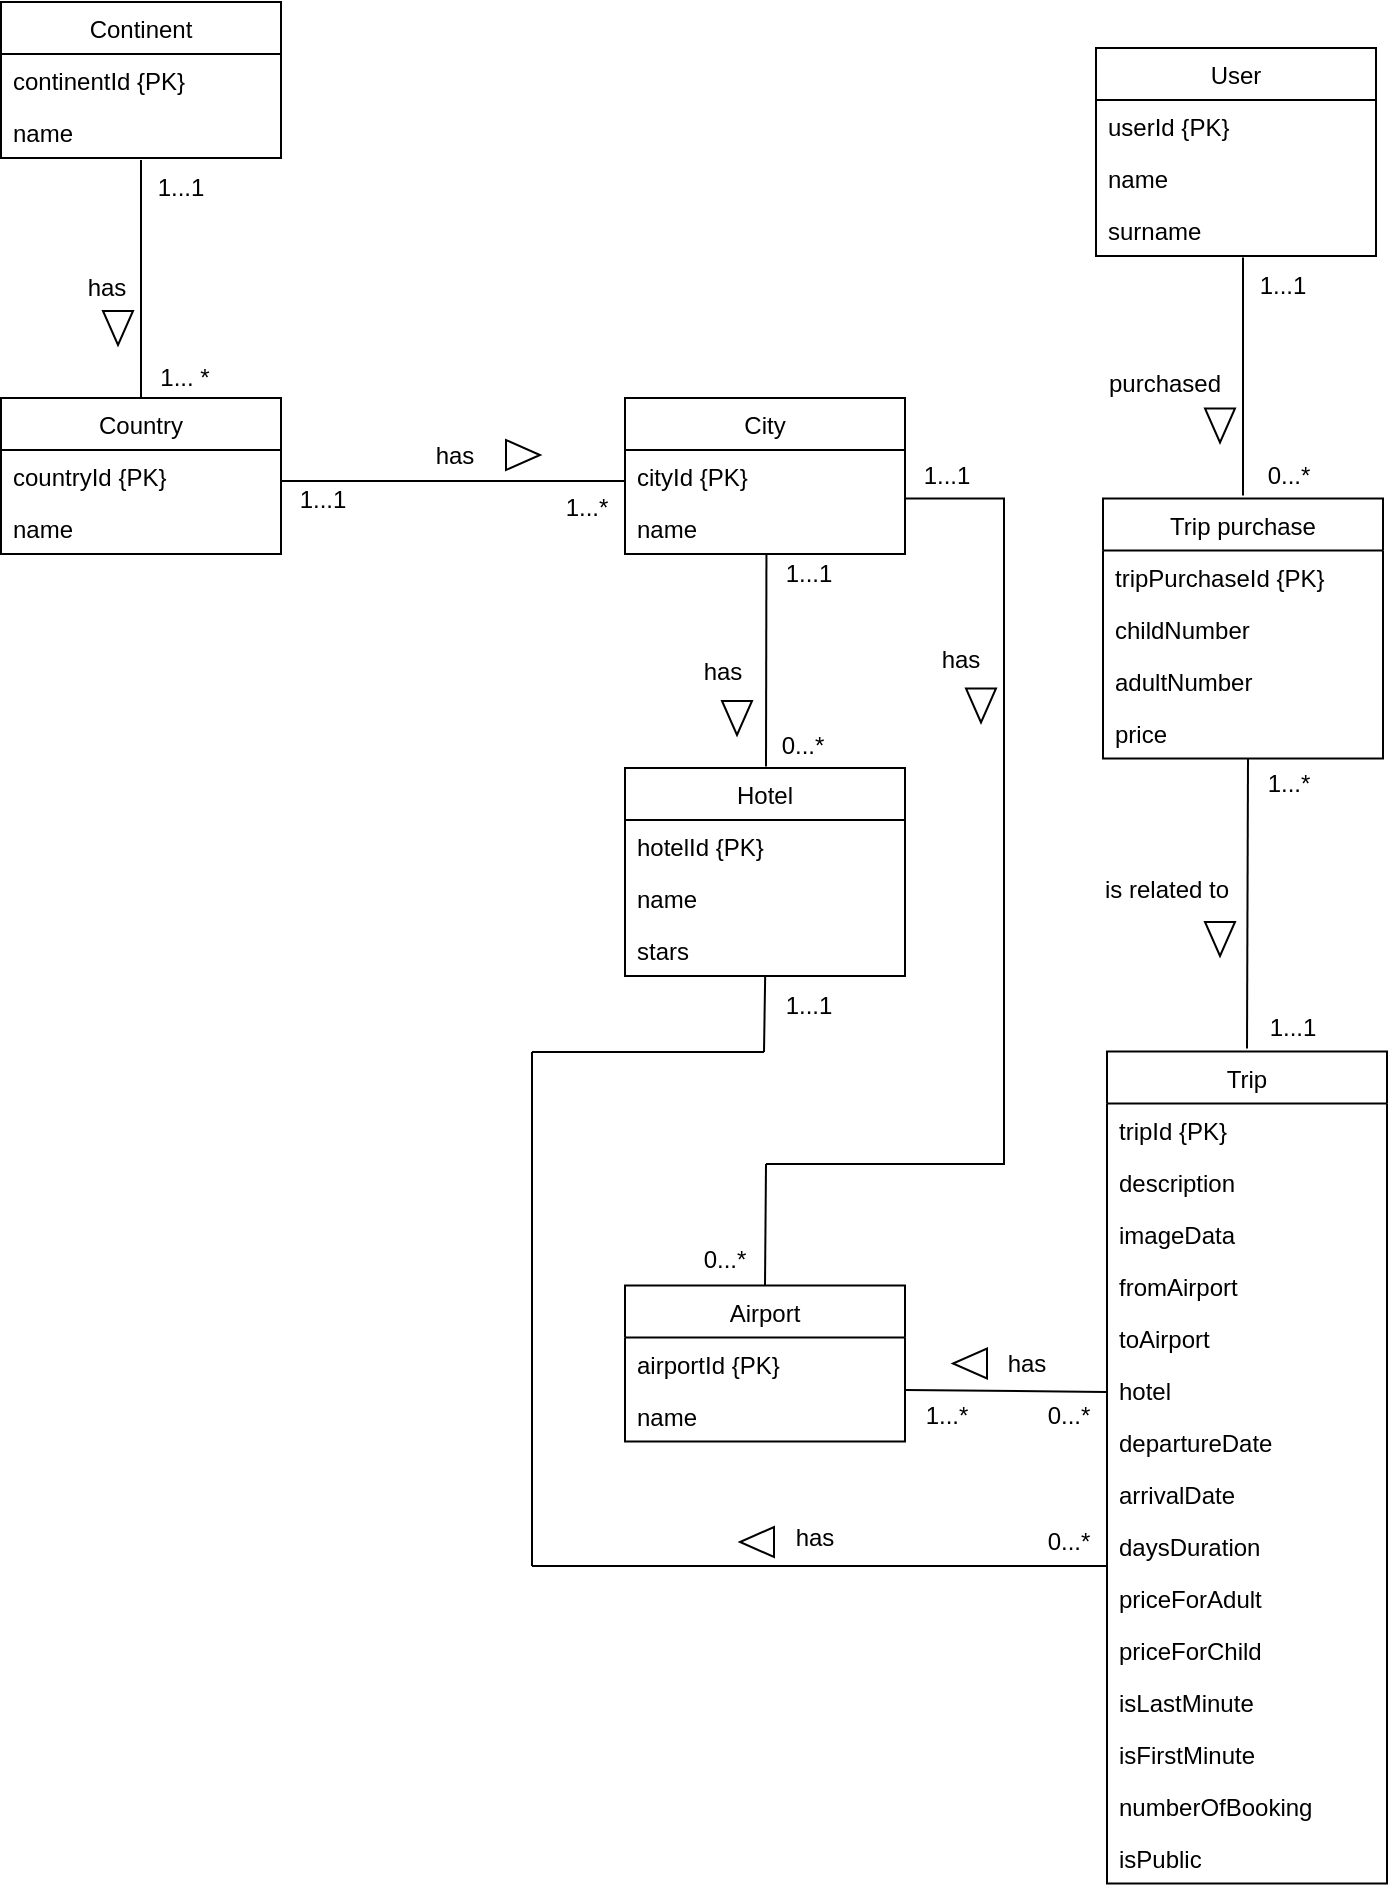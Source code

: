 <mxfile version="22.1.21" type="device">
  <diagram id="voFzMVgwOlCPSZddXBeR" name="Page-1">
    <mxGraphModel dx="1434" dy="754" grid="0" gridSize="10" guides="1" tooltips="1" connect="1" arrows="1" fold="1" page="1" pageScale="1" pageWidth="827" pageHeight="1169" math="0" shadow="0">
      <root>
        <mxCell id="0" />
        <mxCell id="1" parent="0" />
        <mxCell id="T1cV6wa7lcxZvdlWrsby-8" value="Continent" style="swimlane;fontStyle=0;childLayout=stackLayout;horizontal=1;startSize=26;fillColor=none;horizontalStack=0;resizeParent=1;resizeParentMax=0;resizeLast=0;collapsible=1;marginBottom=0;" parent="1" vertex="1">
          <mxGeometry x="58.5" y="112" width="140" height="78" as="geometry" />
        </mxCell>
        <mxCell id="T1cV6wa7lcxZvdlWrsby-10" value="continentId {PK}" style="text;strokeColor=none;fillColor=none;align=left;verticalAlign=top;spacingLeft=4;spacingRight=4;overflow=hidden;rotatable=0;points=[[0,0.5],[1,0.5]];portConstraint=eastwest;" parent="T1cV6wa7lcxZvdlWrsby-8" vertex="1">
          <mxGeometry y="26" width="140" height="26" as="geometry" />
        </mxCell>
        <mxCell id="T1cV6wa7lcxZvdlWrsby-11" value="name" style="text;strokeColor=none;fillColor=none;align=left;verticalAlign=top;spacingLeft=4;spacingRight=4;overflow=hidden;rotatable=0;points=[[0,0.5],[1,0.5]];portConstraint=eastwest;" parent="T1cV6wa7lcxZvdlWrsby-8" vertex="1">
          <mxGeometry y="52" width="140" height="26" as="geometry" />
        </mxCell>
        <mxCell id="T1cV6wa7lcxZvdlWrsby-15" value="User" style="swimlane;fontStyle=0;childLayout=stackLayout;horizontal=1;startSize=26;fillColor=none;horizontalStack=0;resizeParent=1;resizeParentMax=0;resizeLast=0;collapsible=1;marginBottom=0;" parent="1" vertex="1">
          <mxGeometry x="606" y="135" width="140" height="104" as="geometry" />
        </mxCell>
        <mxCell id="T1cV6wa7lcxZvdlWrsby-16" value="userId {PK}" style="text;strokeColor=none;fillColor=none;align=left;verticalAlign=top;spacingLeft=4;spacingRight=4;overflow=hidden;rotatable=0;points=[[0,0.5],[1,0.5]];portConstraint=eastwest;" parent="T1cV6wa7lcxZvdlWrsby-15" vertex="1">
          <mxGeometry y="26" width="140" height="26" as="geometry" />
        </mxCell>
        <mxCell id="T1cV6wa7lcxZvdlWrsby-17" value="name" style="text;strokeColor=none;fillColor=none;align=left;verticalAlign=top;spacingLeft=4;spacingRight=4;overflow=hidden;rotatable=0;points=[[0,0.5],[1,0.5]];portConstraint=eastwest;" parent="T1cV6wa7lcxZvdlWrsby-15" vertex="1">
          <mxGeometry y="52" width="140" height="26" as="geometry" />
        </mxCell>
        <mxCell id="T1cV6wa7lcxZvdlWrsby-18" value="surname" style="text;strokeColor=none;fillColor=none;align=left;verticalAlign=top;spacingLeft=4;spacingRight=4;overflow=hidden;rotatable=0;points=[[0,0.5],[1,0.5]];portConstraint=eastwest;" parent="T1cV6wa7lcxZvdlWrsby-15" vertex="1">
          <mxGeometry y="78" width="140" height="26" as="geometry" />
        </mxCell>
        <mxCell id="T1cV6wa7lcxZvdlWrsby-30" value="Country" style="swimlane;fontStyle=0;childLayout=stackLayout;horizontal=1;startSize=26;fillColor=none;horizontalStack=0;resizeParent=1;resizeParentMax=0;resizeLast=0;collapsible=1;marginBottom=0;" parent="1" vertex="1">
          <mxGeometry x="58.5" y="310" width="140" height="78" as="geometry" />
        </mxCell>
        <mxCell id="T1cV6wa7lcxZvdlWrsby-31" value="countryId {PK}" style="text;strokeColor=none;fillColor=none;align=left;verticalAlign=top;spacingLeft=4;spacingRight=4;overflow=hidden;rotatable=0;points=[[0,0.5],[1,0.5]];portConstraint=eastwest;" parent="T1cV6wa7lcxZvdlWrsby-30" vertex="1">
          <mxGeometry y="26" width="140" height="26" as="geometry" />
        </mxCell>
        <mxCell id="T1cV6wa7lcxZvdlWrsby-32" value="name" style="text;strokeColor=none;fillColor=none;align=left;verticalAlign=top;spacingLeft=4;spacingRight=4;overflow=hidden;rotatable=0;points=[[0,0.5],[1,0.5]];portConstraint=eastwest;" parent="T1cV6wa7lcxZvdlWrsby-30" vertex="1">
          <mxGeometry y="52" width="140" height="26" as="geometry" />
        </mxCell>
        <mxCell id="T1cV6wa7lcxZvdlWrsby-34" value="" style="endArrow=none;html=1;rounded=0;entryX=0.5;entryY=0;entryDx=0;entryDy=0;exitX=0.5;exitY=1.038;exitDx=0;exitDy=0;exitPerimeter=0;" parent="1" target="T1cV6wa7lcxZvdlWrsby-30" edge="1">
          <mxGeometry relative="1" as="geometry">
            <mxPoint x="128.5" y="190.988" as="sourcePoint" />
            <mxPoint x="580" y="370" as="targetPoint" />
          </mxGeometry>
        </mxCell>
        <mxCell id="T1cV6wa7lcxZvdlWrsby-41" value="" style="html=1;shadow=0;dashed=0;align=center;verticalAlign=middle;shape=mxgraph.arrows2.arrow;dy=0.6;dx=40;notch=0;rotation=90;" parent="1" vertex="1">
          <mxGeometry x="108.5" y="267.5" width="17" height="15" as="geometry" />
        </mxCell>
        <mxCell id="T1cV6wa7lcxZvdlWrsby-44" value="has" style="text;html=1;align=center;verticalAlign=middle;resizable=0;points=[];;autosize=1;" parent="1" vertex="1">
          <mxGeometry x="91" y="241.5" width="39" height="26" as="geometry" />
        </mxCell>
        <mxCell id="T1cV6wa7lcxZvdlWrsby-45" value="1... *" style="text;html=1;align=center;verticalAlign=middle;resizable=0;points=[];;autosize=1;" parent="1" vertex="1">
          <mxGeometry x="129" y="287" width="42" height="26" as="geometry" />
        </mxCell>
        <mxCell id="T1cV6wa7lcxZvdlWrsby-46" value="1...1" style="text;html=1;align=center;verticalAlign=middle;resizable=0;points=[];;autosize=1;" parent="1" vertex="1">
          <mxGeometry x="127" y="192" width="41" height="26" as="geometry" />
        </mxCell>
        <mxCell id="T1cV6wa7lcxZvdlWrsby-67" value="City" style="swimlane;fontStyle=0;childLayout=stackLayout;horizontal=1;startSize=26;fillColor=none;horizontalStack=0;resizeParent=1;resizeParentMax=0;resizeLast=0;collapsible=1;marginBottom=0;" parent="1" vertex="1">
          <mxGeometry x="370.5" y="310" width="140" height="78" as="geometry" />
        </mxCell>
        <mxCell id="T1cV6wa7lcxZvdlWrsby-68" value="cityId {PK}" style="text;strokeColor=none;fillColor=none;align=left;verticalAlign=top;spacingLeft=4;spacingRight=4;overflow=hidden;rotatable=0;points=[[0,0.5],[1,0.5]];portConstraint=eastwest;" parent="T1cV6wa7lcxZvdlWrsby-67" vertex="1">
          <mxGeometry y="26" width="140" height="26" as="geometry" />
        </mxCell>
        <mxCell id="T1cV6wa7lcxZvdlWrsby-69" value="name" style="text;strokeColor=none;fillColor=none;align=left;verticalAlign=top;spacingLeft=4;spacingRight=4;overflow=hidden;rotatable=0;points=[[0,0.5],[1,0.5]];portConstraint=eastwest;" parent="T1cV6wa7lcxZvdlWrsby-67" vertex="1">
          <mxGeometry y="52" width="140" height="26" as="geometry" />
        </mxCell>
        <mxCell id="T1cV6wa7lcxZvdlWrsby-71" value="" style="endArrow=none;html=1;rounded=0;entryX=0;entryY=0.5;entryDx=0;entryDy=0;exitX=1;exitY=0.5;exitDx=0;exitDy=0;" parent="1" edge="1">
          <mxGeometry relative="1" as="geometry">
            <mxPoint x="198.5" y="351.5" as="sourcePoint" />
            <mxPoint x="370.5" y="351.5" as="targetPoint" />
          </mxGeometry>
        </mxCell>
        <mxCell id="T1cV6wa7lcxZvdlWrsby-72" value="has" style="text;html=1;align=center;verticalAlign=middle;resizable=0;points=[];;autosize=1;" parent="1" vertex="1">
          <mxGeometry x="265" y="325.5" width="39" height="26" as="geometry" />
        </mxCell>
        <mxCell id="T1cV6wa7lcxZvdlWrsby-73" value="1...1" style="text;html=1;align=center;verticalAlign=middle;resizable=0;points=[];;autosize=1;" parent="1" vertex="1">
          <mxGeometry x="198.5" y="348" width="41" height="26" as="geometry" />
        </mxCell>
        <mxCell id="T1cV6wa7lcxZvdlWrsby-75" value="1...*" style="text;html=1;align=center;verticalAlign=middle;resizable=0;points=[];;autosize=1;" parent="1" vertex="1">
          <mxGeometry x="331" y="351.5" width="39" height="26" as="geometry" />
        </mxCell>
        <mxCell id="T1cV6wa7lcxZvdlWrsby-78" value="Hotel" style="swimlane;fontStyle=0;childLayout=stackLayout;horizontal=1;startSize=26;fillColor=none;horizontalStack=0;resizeParent=1;resizeParentMax=0;resizeLast=0;collapsible=1;marginBottom=0;" parent="1" vertex="1">
          <mxGeometry x="370.5" y="495" width="140" height="104" as="geometry" />
        </mxCell>
        <mxCell id="T1cV6wa7lcxZvdlWrsby-79" value="hotelId {PK}" style="text;strokeColor=none;fillColor=none;align=left;verticalAlign=top;spacingLeft=4;spacingRight=4;overflow=hidden;rotatable=0;points=[[0,0.5],[1,0.5]];portConstraint=eastwest;" parent="T1cV6wa7lcxZvdlWrsby-78" vertex="1">
          <mxGeometry y="26" width="140" height="26" as="geometry" />
        </mxCell>
        <mxCell id="T1cV6wa7lcxZvdlWrsby-80" value="name" style="text;strokeColor=none;fillColor=none;align=left;verticalAlign=top;spacingLeft=4;spacingRight=4;overflow=hidden;rotatable=0;points=[[0,0.5],[1,0.5]];portConstraint=eastwest;" parent="T1cV6wa7lcxZvdlWrsby-78" vertex="1">
          <mxGeometry y="52" width="140" height="26" as="geometry" />
        </mxCell>
        <mxCell id="T1cV6wa7lcxZvdlWrsby-81" value="stars" style="text;strokeColor=none;fillColor=none;align=left;verticalAlign=top;spacingLeft=4;spacingRight=4;overflow=hidden;rotatable=0;points=[[0,0.5],[1,0.5]];portConstraint=eastwest;" parent="T1cV6wa7lcxZvdlWrsby-78" vertex="1">
          <mxGeometry y="78" width="140" height="26" as="geometry" />
        </mxCell>
        <mxCell id="T1cV6wa7lcxZvdlWrsby-83" value="" style="endArrow=none;html=1;rounded=0;entryX=0.5;entryY=0;entryDx=0;entryDy=0;exitX=0.498;exitY=0.992;exitDx=0;exitDy=0;exitPerimeter=0;" parent="1" edge="1">
          <mxGeometry relative="1" as="geometry">
            <mxPoint x="441.22" y="388.002" as="sourcePoint" />
            <mxPoint x="441" y="494.21" as="targetPoint" />
          </mxGeometry>
        </mxCell>
        <mxCell id="T1cV6wa7lcxZvdlWrsby-84" value="has" style="text;html=1;align=center;verticalAlign=middle;resizable=0;points=[];;autosize=1;" parent="1" vertex="1">
          <mxGeometry x="399" y="433.71" width="39" height="26" as="geometry" />
        </mxCell>
        <mxCell id="T1cV6wa7lcxZvdlWrsby-88" value="1...1" style="text;html=1;align=center;verticalAlign=middle;resizable=0;points=[];;autosize=1;" parent="1" vertex="1">
          <mxGeometry x="441.5" y="385.21" width="41" height="26" as="geometry" />
        </mxCell>
        <mxCell id="T1cV6wa7lcxZvdlWrsby-89" value="0...*" style="text;html=1;align=center;verticalAlign=middle;resizable=0;points=[];;autosize=1;" parent="1" vertex="1">
          <mxGeometry x="439" y="471.21" width="39" height="26" as="geometry" />
        </mxCell>
        <mxCell id="T1cV6wa7lcxZvdlWrsby-131" value="Airport" style="swimlane;fontStyle=0;childLayout=stackLayout;horizontal=1;startSize=26;fillColor=none;horizontalStack=0;resizeParent=1;resizeParentMax=0;resizeLast=0;collapsible=1;marginBottom=0;" parent="1" vertex="1">
          <mxGeometry x="370.5" y="753.75" width="140" height="78" as="geometry" />
        </mxCell>
        <mxCell id="T1cV6wa7lcxZvdlWrsby-132" value="airportId {PK}" style="text;strokeColor=none;fillColor=none;align=left;verticalAlign=top;spacingLeft=4;spacingRight=4;overflow=hidden;rotatable=0;points=[[0,0.5],[1,0.5]];portConstraint=eastwest;" parent="T1cV6wa7lcxZvdlWrsby-131" vertex="1">
          <mxGeometry y="26" width="140" height="26" as="geometry" />
        </mxCell>
        <mxCell id="T1cV6wa7lcxZvdlWrsby-133" value="name" style="text;strokeColor=none;fillColor=none;align=left;verticalAlign=top;spacingLeft=4;spacingRight=4;overflow=hidden;rotatable=0;points=[[0,0.5],[1,0.5]];portConstraint=eastwest;" parent="T1cV6wa7lcxZvdlWrsby-131" vertex="1">
          <mxGeometry y="52" width="140" height="26" as="geometry" />
        </mxCell>
        <mxCell id="dFoveFlkhWk-UOPTvJZA-4" value="" style="html=1;shadow=0;dashed=0;align=center;verticalAlign=middle;shape=mxgraph.arrows2.arrow;dy=0.6;dx=40;notch=0;" parent="1" vertex="1">
          <mxGeometry x="311" y="331" width="17" height="15" as="geometry" />
        </mxCell>
        <mxCell id="dFoveFlkhWk-UOPTvJZA-5" value="" style="html=1;shadow=0;dashed=0;align=center;verticalAlign=middle;shape=mxgraph.arrows2.arrow;dy=0.6;dx=40;notch=0;rotation=90;" parent="1" vertex="1">
          <mxGeometry x="418" y="462.5" width="17" height="15" as="geometry" />
        </mxCell>
        <mxCell id="dFoveFlkhWk-UOPTvJZA-18" value="" style="endArrow=none;html=1;rounded=0;entryX=0.5;entryY=0;entryDx=0;entryDy=0;exitX=0.5;exitY=1.038;exitDx=0;exitDy=0;exitPerimeter=0;" parent="1" edge="1">
          <mxGeometry relative="1" as="geometry">
            <mxPoint x="679.5" y="239.748" as="sourcePoint" />
            <mxPoint x="679.5" y="358.76" as="targetPoint" />
          </mxGeometry>
        </mxCell>
        <mxCell id="dFoveFlkhWk-UOPTvJZA-19" value="" style="html=1;shadow=0;dashed=0;align=center;verticalAlign=middle;shape=mxgraph.arrows2.arrow;dy=0.6;dx=40;notch=0;rotation=90;" parent="1" vertex="1">
          <mxGeometry x="659.5" y="316.26" width="17" height="15" as="geometry" />
        </mxCell>
        <mxCell id="dFoveFlkhWk-UOPTvJZA-20" value="purchased" style="text;html=1;align=center;verticalAlign=middle;resizable=0;points=[];;autosize=1;" parent="1" vertex="1">
          <mxGeometry x="601" y="290.26" width="77" height="26" as="geometry" />
        </mxCell>
        <mxCell id="dFoveFlkhWk-UOPTvJZA-21" value="0...*" style="text;html=1;align=center;verticalAlign=middle;resizable=0;points=[];;autosize=1;" parent="1" vertex="1">
          <mxGeometry x="682" y="335.76" width="39" height="26" as="geometry" />
        </mxCell>
        <mxCell id="dFoveFlkhWk-UOPTvJZA-22" value="1...1" style="text;html=1;align=center;verticalAlign=middle;resizable=0;points=[];;autosize=1;" parent="1" vertex="1">
          <mxGeometry x="678" y="240.76" width="41" height="26" as="geometry" />
        </mxCell>
        <mxCell id="dFoveFlkhWk-UOPTvJZA-23" value="Trip purchase" style="swimlane;fontStyle=0;childLayout=stackLayout;horizontal=1;startSize=26;fillColor=none;horizontalStack=0;resizeParent=1;resizeParentMax=0;resizeLast=0;collapsible=1;marginBottom=0;" parent="1" vertex="1">
          <mxGeometry x="609.5" y="360.25" width="140" height="130" as="geometry" />
        </mxCell>
        <mxCell id="dFoveFlkhWk-UOPTvJZA-24" value="tripPurchaseId {PK}" style="text;strokeColor=none;fillColor=none;align=left;verticalAlign=top;spacingLeft=4;spacingRight=4;overflow=hidden;rotatable=0;points=[[0,0.5],[1,0.5]];portConstraint=eastwest;" parent="dFoveFlkhWk-UOPTvJZA-23" vertex="1">
          <mxGeometry y="26" width="140" height="26" as="geometry" />
        </mxCell>
        <mxCell id="dFoveFlkhWk-UOPTvJZA-25" value="childNumber" style="text;strokeColor=none;fillColor=none;align=left;verticalAlign=top;spacingLeft=4;spacingRight=4;overflow=hidden;rotatable=0;points=[[0,0.5],[1,0.5]];portConstraint=eastwest;" parent="dFoveFlkhWk-UOPTvJZA-23" vertex="1">
          <mxGeometry y="52" width="140" height="26" as="geometry" />
        </mxCell>
        <mxCell id="dFoveFlkhWk-UOPTvJZA-26" value="adultNumber" style="text;strokeColor=none;fillColor=none;align=left;verticalAlign=top;spacingLeft=4;spacingRight=4;overflow=hidden;rotatable=0;points=[[0,0.5],[1,0.5]];portConstraint=eastwest;" parent="dFoveFlkhWk-UOPTvJZA-23" vertex="1">
          <mxGeometry y="78" width="140" height="26" as="geometry" />
        </mxCell>
        <mxCell id="dFoveFlkhWk-UOPTvJZA-28" value="price" style="text;strokeColor=none;fillColor=none;align=left;verticalAlign=top;spacingLeft=4;spacingRight=4;overflow=hidden;rotatable=0;points=[[0,0.5],[1,0.5]];portConstraint=eastwest;" parent="dFoveFlkhWk-UOPTvJZA-23" vertex="1">
          <mxGeometry y="104" width="140" height="26" as="geometry" />
        </mxCell>
        <mxCell id="dFoveFlkhWk-UOPTvJZA-29" value="" style="endArrow=none;html=1;rounded=0;entryX=0.5;entryY=0;entryDx=0;entryDy=0;" parent="1" edge="1">
          <mxGeometry relative="1" as="geometry">
            <mxPoint x="682" y="490" as="sourcePoint" />
            <mxPoint x="681.5" y="635.26" as="targetPoint" />
          </mxGeometry>
        </mxCell>
        <mxCell id="dFoveFlkhWk-UOPTvJZA-30" value="" style="html=1;shadow=0;dashed=0;align=center;verticalAlign=middle;shape=mxgraph.arrows2.arrow;dy=0.6;dx=40;notch=0;rotation=90;" parent="1" vertex="1">
          <mxGeometry x="659.5" y="573" width="17" height="15" as="geometry" />
        </mxCell>
        <mxCell id="dFoveFlkhWk-UOPTvJZA-31" value="is related to" style="text;html=1;align=center;verticalAlign=middle;resizable=0;points=[];;autosize=1;" parent="1" vertex="1">
          <mxGeometry x="600" y="543" width="82" height="26" as="geometry" />
        </mxCell>
        <mxCell id="dFoveFlkhWk-UOPTvJZA-32" value="1...1" style="text;html=1;align=center;verticalAlign=middle;resizable=0;points=[];;autosize=1;" parent="1" vertex="1">
          <mxGeometry x="683" y="612.26" width="41" height="26" as="geometry" />
        </mxCell>
        <mxCell id="dFoveFlkhWk-UOPTvJZA-33" value="1...*" style="text;html=1;align=center;verticalAlign=middle;resizable=0;points=[];;autosize=1;" parent="1" vertex="1">
          <mxGeometry x="682" y="490.25" width="39" height="26" as="geometry" />
        </mxCell>
        <mxCell id="dFoveFlkhWk-UOPTvJZA-34" value="Trip" style="swimlane;fontStyle=0;childLayout=stackLayout;horizontal=1;startSize=26;fillColor=none;horizontalStack=0;resizeParent=1;resizeParentMax=0;resizeLast=0;collapsible=1;marginBottom=0;" parent="1" vertex="1">
          <mxGeometry x="611.5" y="636.75" width="140" height="416" as="geometry" />
        </mxCell>
        <mxCell id="dFoveFlkhWk-UOPTvJZA-35" value="tripId {PK}" style="text;strokeColor=none;fillColor=none;align=left;verticalAlign=top;spacingLeft=4;spacingRight=4;overflow=hidden;rotatable=0;points=[[0,0.5],[1,0.5]];portConstraint=eastwest;" parent="dFoveFlkhWk-UOPTvJZA-34" vertex="1">
          <mxGeometry y="26" width="140" height="26" as="geometry" />
        </mxCell>
        <mxCell id="Mg6ZvmJwkHKzIjie8zum-4" value="description" style="text;strokeColor=none;fillColor=none;align=left;verticalAlign=top;spacingLeft=4;spacingRight=4;overflow=hidden;rotatable=0;points=[[0,0.5],[1,0.5]];portConstraint=eastwest;" parent="dFoveFlkhWk-UOPTvJZA-34" vertex="1">
          <mxGeometry y="52" width="140" height="26" as="geometry" />
        </mxCell>
        <mxCell id="dFoveFlkhWk-UOPTvJZA-36" value="imageData" style="text;strokeColor=none;fillColor=none;align=left;verticalAlign=top;spacingLeft=4;spacingRight=4;overflow=hidden;rotatable=0;points=[[0,0.5],[1,0.5]];portConstraint=eastwest;" parent="dFoveFlkhWk-UOPTvJZA-34" vertex="1">
          <mxGeometry y="78" width="140" height="26" as="geometry" />
        </mxCell>
        <mxCell id="Mg6ZvmJwkHKzIjie8zum-3" value="fromAirport" style="text;strokeColor=none;fillColor=none;align=left;verticalAlign=top;spacingLeft=4;spacingRight=4;overflow=hidden;rotatable=0;points=[[0,0.5],[1,0.5]];portConstraint=eastwest;" parent="dFoveFlkhWk-UOPTvJZA-34" vertex="1">
          <mxGeometry y="104" width="140" height="26" as="geometry" />
        </mxCell>
        <mxCell id="dFoveFlkhWk-UOPTvJZA-37" value="toAirport" style="text;strokeColor=none;fillColor=none;align=left;verticalAlign=top;spacingLeft=4;spacingRight=4;overflow=hidden;rotatable=0;points=[[0,0.5],[1,0.5]];portConstraint=eastwest;" parent="dFoveFlkhWk-UOPTvJZA-34" vertex="1">
          <mxGeometry y="130" width="140" height="26" as="geometry" />
        </mxCell>
        <mxCell id="dFoveFlkhWk-UOPTvJZA-38" value="hotel" style="text;strokeColor=none;fillColor=none;align=left;verticalAlign=top;spacingLeft=4;spacingRight=4;overflow=hidden;rotatable=0;points=[[0,0.5],[1,0.5]];portConstraint=eastwest;" parent="dFoveFlkhWk-UOPTvJZA-34" vertex="1">
          <mxGeometry y="156" width="140" height="26" as="geometry" />
        </mxCell>
        <mxCell id="dFoveFlkhWk-UOPTvJZA-39" value="departureDate" style="text;strokeColor=none;fillColor=none;align=left;verticalAlign=top;spacingLeft=4;spacingRight=4;overflow=hidden;rotatable=0;points=[[0,0.5],[1,0.5]];portConstraint=eastwest;" parent="dFoveFlkhWk-UOPTvJZA-34" vertex="1">
          <mxGeometry y="182" width="140" height="26" as="geometry" />
        </mxCell>
        <mxCell id="dFoveFlkhWk-UOPTvJZA-40" value="arrivalDate" style="text;strokeColor=none;fillColor=none;align=left;verticalAlign=top;spacingLeft=4;spacingRight=4;overflow=hidden;rotatable=0;points=[[0,0.5],[1,0.5]];portConstraint=eastwest;" parent="dFoveFlkhWk-UOPTvJZA-34" vertex="1">
          <mxGeometry y="208" width="140" height="26" as="geometry" />
        </mxCell>
        <mxCell id="dFoveFlkhWk-UOPTvJZA-41" value="daysDuration" style="text;strokeColor=none;fillColor=none;align=left;verticalAlign=top;spacingLeft=4;spacingRight=4;overflow=hidden;rotatable=0;points=[[0,0.5],[1,0.5]];portConstraint=eastwest;" parent="dFoveFlkhWk-UOPTvJZA-34" vertex="1">
          <mxGeometry y="234" width="140" height="26" as="geometry" />
        </mxCell>
        <mxCell id="dFoveFlkhWk-UOPTvJZA-42" value="priceForAdult" style="text;strokeColor=none;fillColor=none;align=left;verticalAlign=top;spacingLeft=4;spacingRight=4;overflow=hidden;rotatable=0;points=[[0,0.5],[1,0.5]];portConstraint=eastwest;" parent="dFoveFlkhWk-UOPTvJZA-34" vertex="1">
          <mxGeometry y="260" width="140" height="26" as="geometry" />
        </mxCell>
        <mxCell id="dFoveFlkhWk-UOPTvJZA-43" value="priceForChild" style="text;strokeColor=none;fillColor=none;align=left;verticalAlign=top;spacingLeft=4;spacingRight=4;overflow=hidden;rotatable=0;points=[[0,0.5],[1,0.5]];portConstraint=eastwest;" parent="dFoveFlkhWk-UOPTvJZA-34" vertex="1">
          <mxGeometry y="286" width="140" height="26" as="geometry" />
        </mxCell>
        <mxCell id="dFoveFlkhWk-UOPTvJZA-44" value="isLastMinute" style="text;strokeColor=none;fillColor=none;align=left;verticalAlign=top;spacingLeft=4;spacingRight=4;overflow=hidden;rotatable=0;points=[[0,0.5],[1,0.5]];portConstraint=eastwest;" parent="dFoveFlkhWk-UOPTvJZA-34" vertex="1">
          <mxGeometry y="312" width="140" height="26" as="geometry" />
        </mxCell>
        <mxCell id="sUR8qwE6dFAIdVELX2ea-1" value="isFirstMinute" style="text;strokeColor=none;fillColor=none;align=left;verticalAlign=top;spacingLeft=4;spacingRight=4;overflow=hidden;rotatable=0;points=[[0,0.5],[1,0.5]];portConstraint=eastwest;" vertex="1" parent="dFoveFlkhWk-UOPTvJZA-34">
          <mxGeometry y="338" width="140" height="26" as="geometry" />
        </mxCell>
        <mxCell id="Mg6ZvmJwkHKzIjie8zum-5" value="numberOfBooking" style="text;strokeColor=none;fillColor=none;align=left;verticalAlign=top;spacingLeft=4;spacingRight=4;overflow=hidden;rotatable=0;points=[[0,0.5],[1,0.5]];portConstraint=eastwest;" parent="dFoveFlkhWk-UOPTvJZA-34" vertex="1">
          <mxGeometry y="364" width="140" height="26" as="geometry" />
        </mxCell>
        <mxCell id="dFoveFlkhWk-UOPTvJZA-45" value="isPublic" style="text;strokeColor=none;fillColor=none;align=left;verticalAlign=top;spacingLeft=4;spacingRight=4;overflow=hidden;rotatable=0;points=[[0,0.5],[1,0.5]];portConstraint=eastwest;" parent="dFoveFlkhWk-UOPTvJZA-34" vertex="1">
          <mxGeometry y="390" width="140" height="26" as="geometry" />
        </mxCell>
        <mxCell id="dFoveFlkhWk-UOPTvJZA-49" value="" style="endArrow=none;html=1;rounded=0;exitX=1;exitY=0.5;exitDx=0;exitDy=0;" parent="1" edge="1">
          <mxGeometry relative="1" as="geometry">
            <mxPoint x="510.5" y="360.25" as="sourcePoint" />
            <mxPoint x="560.5" y="360.25" as="targetPoint" />
          </mxGeometry>
        </mxCell>
        <mxCell id="dFoveFlkhWk-UOPTvJZA-51" value="" style="endArrow=none;html=1;rounded=0;" parent="1" edge="1">
          <mxGeometry width="50" height="50" relative="1" as="geometry">
            <mxPoint x="560" y="693" as="sourcePoint" />
            <mxPoint x="560" y="360" as="targetPoint" />
          </mxGeometry>
        </mxCell>
        <mxCell id="dFoveFlkhWk-UOPTvJZA-52" value="" style="endArrow=none;html=1;rounded=0;" parent="1" edge="1">
          <mxGeometry relative="1" as="geometry">
            <mxPoint x="441" y="693" as="sourcePoint" />
            <mxPoint x="560.5" y="693" as="targetPoint" />
          </mxGeometry>
        </mxCell>
        <mxCell id="dFoveFlkhWk-UOPTvJZA-53" value="" style="html=1;shadow=0;dashed=0;align=center;verticalAlign=middle;shape=mxgraph.arrows2.arrow;dy=0.6;dx=40;notch=0;rotation=90;" parent="1" vertex="1">
          <mxGeometry x="540" y="456.21" width="17" height="15" as="geometry" />
        </mxCell>
        <mxCell id="dFoveFlkhWk-UOPTvJZA-54" value="has" style="text;html=1;align=center;verticalAlign=middle;resizable=0;points=[];;autosize=1;" parent="1" vertex="1">
          <mxGeometry x="518" y="428" width="39" height="26" as="geometry" />
        </mxCell>
        <mxCell id="dFoveFlkhWk-UOPTvJZA-55" value="1...1" style="text;html=1;align=center;verticalAlign=middle;resizable=0;points=[];;autosize=1;" parent="1" vertex="1">
          <mxGeometry x="510.5" y="336" width="41" height="26" as="geometry" />
        </mxCell>
        <mxCell id="dFoveFlkhWk-UOPTvJZA-56" value="0...*" style="text;html=1;align=center;verticalAlign=middle;resizable=0;points=[];;autosize=1;" parent="1" vertex="1">
          <mxGeometry x="400" y="727.75" width="39" height="26" as="geometry" />
        </mxCell>
        <mxCell id="dFoveFlkhWk-UOPTvJZA-57" value="" style="endArrow=none;html=1;rounded=0;entryX=0.5;entryY=0;entryDx=0;entryDy=0;" parent="1" target="T1cV6wa7lcxZvdlWrsby-131" edge="1">
          <mxGeometry relative="1" as="geometry">
            <mxPoint x="441" y="693" as="sourcePoint" />
            <mxPoint x="428" y="732" as="targetPoint" />
          </mxGeometry>
        </mxCell>
        <mxCell id="dFoveFlkhWk-UOPTvJZA-58" value="" style="endArrow=none;html=1;rounded=0;" parent="1" edge="1">
          <mxGeometry relative="1" as="geometry">
            <mxPoint x="440.58" y="599" as="sourcePoint" />
            <mxPoint x="440" y="637" as="targetPoint" />
          </mxGeometry>
        </mxCell>
        <mxCell id="dFoveFlkhWk-UOPTvJZA-59" value="" style="endArrow=none;html=1;rounded=0;" parent="1" edge="1">
          <mxGeometry relative="1" as="geometry">
            <mxPoint x="324" y="637" as="sourcePoint" />
            <mxPoint x="440" y="637" as="targetPoint" />
          </mxGeometry>
        </mxCell>
        <mxCell id="dFoveFlkhWk-UOPTvJZA-60" value="" style="endArrow=none;html=1;rounded=0;" parent="1" edge="1">
          <mxGeometry width="50" height="50" relative="1" as="geometry">
            <mxPoint x="324" y="894" as="sourcePoint" />
            <mxPoint x="324" y="637" as="targetPoint" />
          </mxGeometry>
        </mxCell>
        <mxCell id="dFoveFlkhWk-UOPTvJZA-61" value="" style="endArrow=none;html=1;rounded=0;" parent="1" edge="1">
          <mxGeometry relative="1" as="geometry">
            <mxPoint x="324" y="894" as="sourcePoint" />
            <mxPoint x="611" y="894" as="targetPoint" />
          </mxGeometry>
        </mxCell>
        <mxCell id="dFoveFlkhWk-UOPTvJZA-62" value="" style="endArrow=none;html=1;rounded=0;entryX=0.987;entryY=0.048;entryDx=0;entryDy=0;entryPerimeter=0;" parent="1" target="dFoveFlkhWk-UOPTvJZA-65" edge="1">
          <mxGeometry relative="1" as="geometry">
            <mxPoint x="510.5" y="806" as="sourcePoint" />
            <mxPoint x="630" y="806" as="targetPoint" />
          </mxGeometry>
        </mxCell>
        <mxCell id="dFoveFlkhWk-UOPTvJZA-63" value="1...1" style="text;html=1;align=center;verticalAlign=middle;resizable=0;points=[];;autosize=1;" parent="1" vertex="1">
          <mxGeometry x="441.5" y="601" width="41" height="26" as="geometry" />
        </mxCell>
        <mxCell id="dFoveFlkhWk-UOPTvJZA-64" value="0...*" style="text;html=1;align=center;verticalAlign=middle;resizable=0;points=[];;autosize=1;" parent="1" vertex="1">
          <mxGeometry x="572.5" y="869" width="39" height="26" as="geometry" />
        </mxCell>
        <mxCell id="dFoveFlkhWk-UOPTvJZA-65" value="0...*" style="text;html=1;align=center;verticalAlign=middle;resizable=0;points=[];;autosize=1;" parent="1" vertex="1">
          <mxGeometry x="572.5" y="805.75" width="39" height="26" as="geometry" />
        </mxCell>
        <mxCell id="dFoveFlkhWk-UOPTvJZA-66" value="1...*" style="text;html=1;align=center;verticalAlign=middle;resizable=0;points=[];;autosize=1;" parent="1" vertex="1">
          <mxGeometry x="511.5" y="805.75" width="39" height="26" as="geometry" />
        </mxCell>
        <mxCell id="dFoveFlkhWk-UOPTvJZA-67" value="" style="html=1;shadow=0;dashed=0;align=center;verticalAlign=middle;shape=mxgraph.arrows2.arrow;dy=0.6;dx=40;notch=0;rotation=-180;" parent="1" vertex="1">
          <mxGeometry x="534.5" y="785.25" width="17" height="15" as="geometry" />
        </mxCell>
        <mxCell id="dFoveFlkhWk-UOPTvJZA-68" value="has" style="text;html=1;align=center;verticalAlign=middle;resizable=0;points=[];;autosize=1;" parent="1" vertex="1">
          <mxGeometry x="551.5" y="779.75" width="39" height="26" as="geometry" />
        </mxCell>
        <mxCell id="dFoveFlkhWk-UOPTvJZA-69" value="" style="html=1;shadow=0;dashed=0;align=center;verticalAlign=middle;shape=mxgraph.arrows2.arrow;dy=0.6;dx=40;notch=0;rotation=-180;" parent="1" vertex="1">
          <mxGeometry x="428" y="874.5" width="17" height="15" as="geometry" />
        </mxCell>
        <mxCell id="dFoveFlkhWk-UOPTvJZA-70" value="has" style="text;html=1;align=center;verticalAlign=middle;resizable=0;points=[];;autosize=1;" parent="1" vertex="1">
          <mxGeometry x="445" y="867" width="39" height="26" as="geometry" />
        </mxCell>
      </root>
    </mxGraphModel>
  </diagram>
</mxfile>
